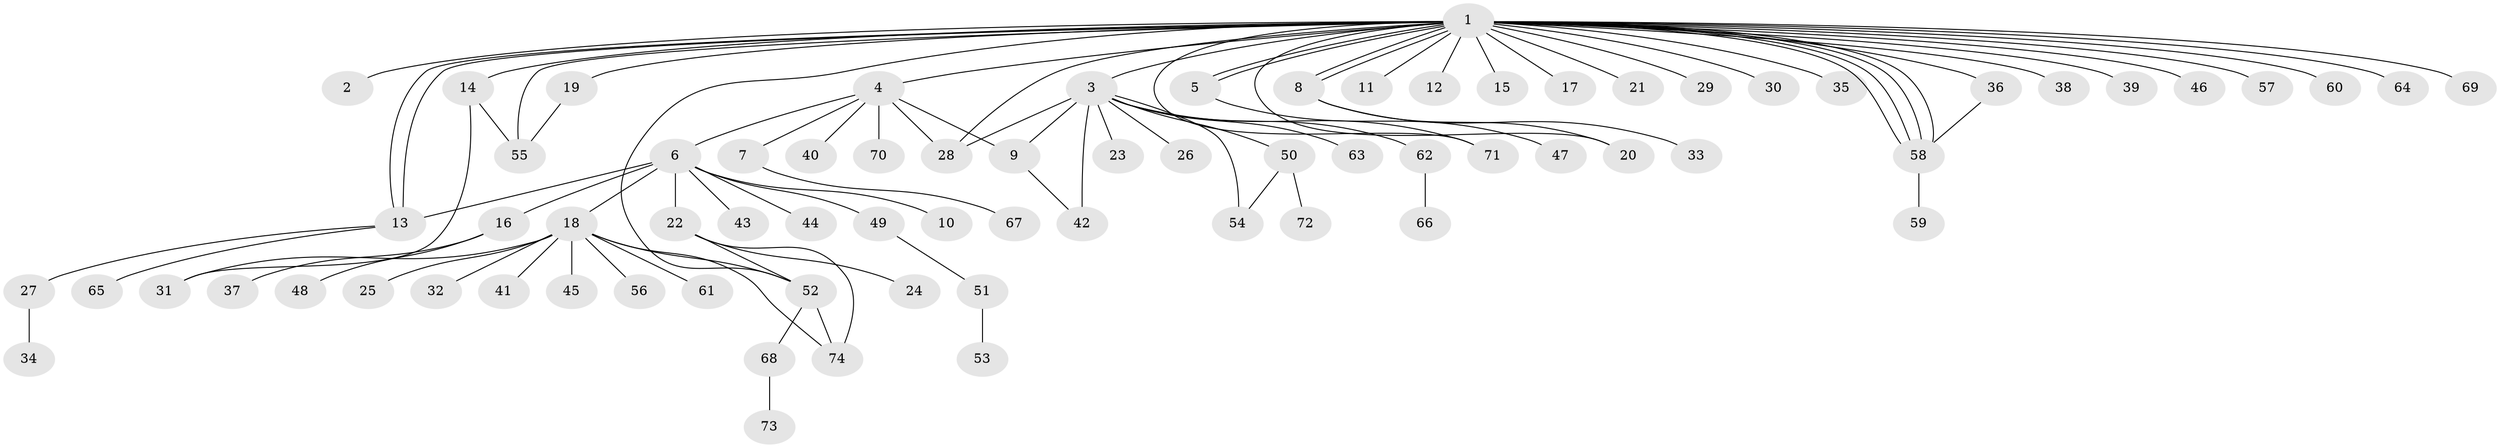// coarse degree distribution, {28: 0.018867924528301886, 1: 0.6226415094339622, 9: 0.018867924528301886, 6: 0.018867924528301886, 8: 0.03773584905660377, 2: 0.22641509433962265, 3: 0.03773584905660377, 4: 0.018867924528301886}
// Generated by graph-tools (version 1.1) at 2025/50/03/04/25 22:50:41]
// undirected, 74 vertices, 95 edges
graph export_dot {
  node [color=gray90,style=filled];
  1;
  2;
  3;
  4;
  5;
  6;
  7;
  8;
  9;
  10;
  11;
  12;
  13;
  14;
  15;
  16;
  17;
  18;
  19;
  20;
  21;
  22;
  23;
  24;
  25;
  26;
  27;
  28;
  29;
  30;
  31;
  32;
  33;
  34;
  35;
  36;
  37;
  38;
  39;
  40;
  41;
  42;
  43;
  44;
  45;
  46;
  47;
  48;
  49;
  50;
  51;
  52;
  53;
  54;
  55;
  56;
  57;
  58;
  59;
  60;
  61;
  62;
  63;
  64;
  65;
  66;
  67;
  68;
  69;
  70;
  71;
  72;
  73;
  74;
  1 -- 2;
  1 -- 3;
  1 -- 4;
  1 -- 5;
  1 -- 5;
  1 -- 8;
  1 -- 8;
  1 -- 11;
  1 -- 12;
  1 -- 13;
  1 -- 13;
  1 -- 14;
  1 -- 15;
  1 -- 17;
  1 -- 19;
  1 -- 20;
  1 -- 21;
  1 -- 28;
  1 -- 29;
  1 -- 30;
  1 -- 35;
  1 -- 36;
  1 -- 38;
  1 -- 39;
  1 -- 46;
  1 -- 52;
  1 -- 55;
  1 -- 57;
  1 -- 58;
  1 -- 58;
  1 -- 58;
  1 -- 58;
  1 -- 60;
  1 -- 64;
  1 -- 69;
  1 -- 71;
  3 -- 9;
  3 -- 23;
  3 -- 26;
  3 -- 28;
  3 -- 42;
  3 -- 50;
  3 -- 54;
  3 -- 62;
  3 -- 63;
  3 -- 71;
  4 -- 6;
  4 -- 7;
  4 -- 9;
  4 -- 28;
  4 -- 40;
  4 -- 70;
  5 -- 47;
  6 -- 10;
  6 -- 13;
  6 -- 16;
  6 -- 18;
  6 -- 22;
  6 -- 43;
  6 -- 44;
  6 -- 49;
  7 -- 67;
  8 -- 20;
  8 -- 33;
  9 -- 42;
  13 -- 27;
  13 -- 65;
  14 -- 31;
  14 -- 55;
  16 -- 37;
  16 -- 48;
  18 -- 25;
  18 -- 31;
  18 -- 32;
  18 -- 41;
  18 -- 45;
  18 -- 52;
  18 -- 56;
  18 -- 61;
  18 -- 74;
  19 -- 55;
  22 -- 24;
  22 -- 52;
  22 -- 74;
  27 -- 34;
  36 -- 58;
  49 -- 51;
  50 -- 54;
  50 -- 72;
  51 -- 53;
  52 -- 68;
  52 -- 74;
  58 -- 59;
  62 -- 66;
  68 -- 73;
}
